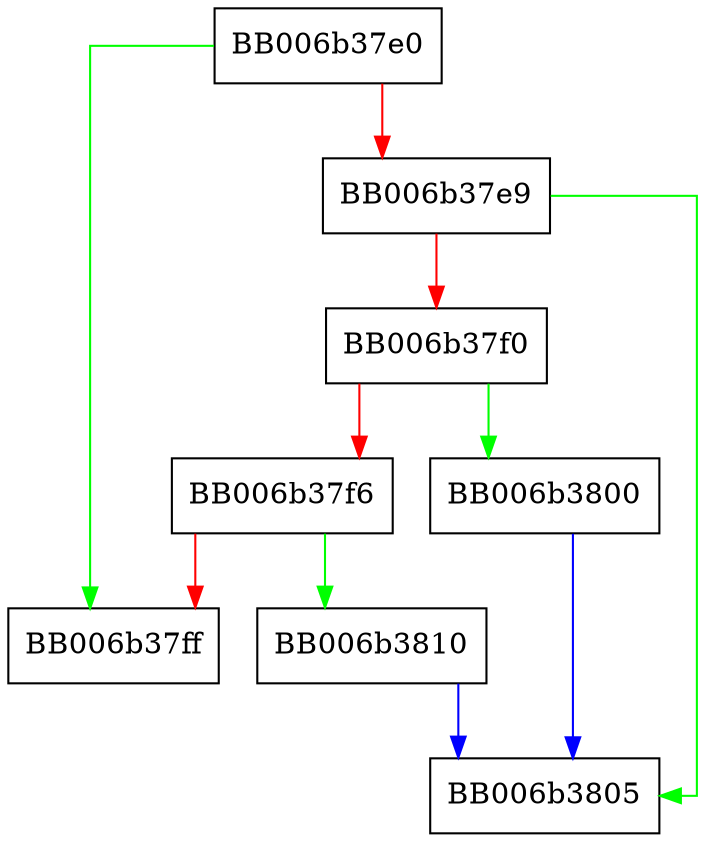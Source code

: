 digraph x448_to_SubjectPublicKeyInfo_der_does_selection {
  node [shape="box"];
  graph [splines=ortho];
  BB006b37e0 -> BB006b37ff [color="green"];
  BB006b37e0 -> BB006b37e9 [color="red"];
  BB006b37e9 -> BB006b3805 [color="green"];
  BB006b37e9 -> BB006b37f0 [color="red"];
  BB006b37f0 -> BB006b3800 [color="green"];
  BB006b37f0 -> BB006b37f6 [color="red"];
  BB006b37f6 -> BB006b3810 [color="green"];
  BB006b37f6 -> BB006b37ff [color="red"];
  BB006b3800 -> BB006b3805 [color="blue"];
  BB006b3810 -> BB006b3805 [color="blue"];
}